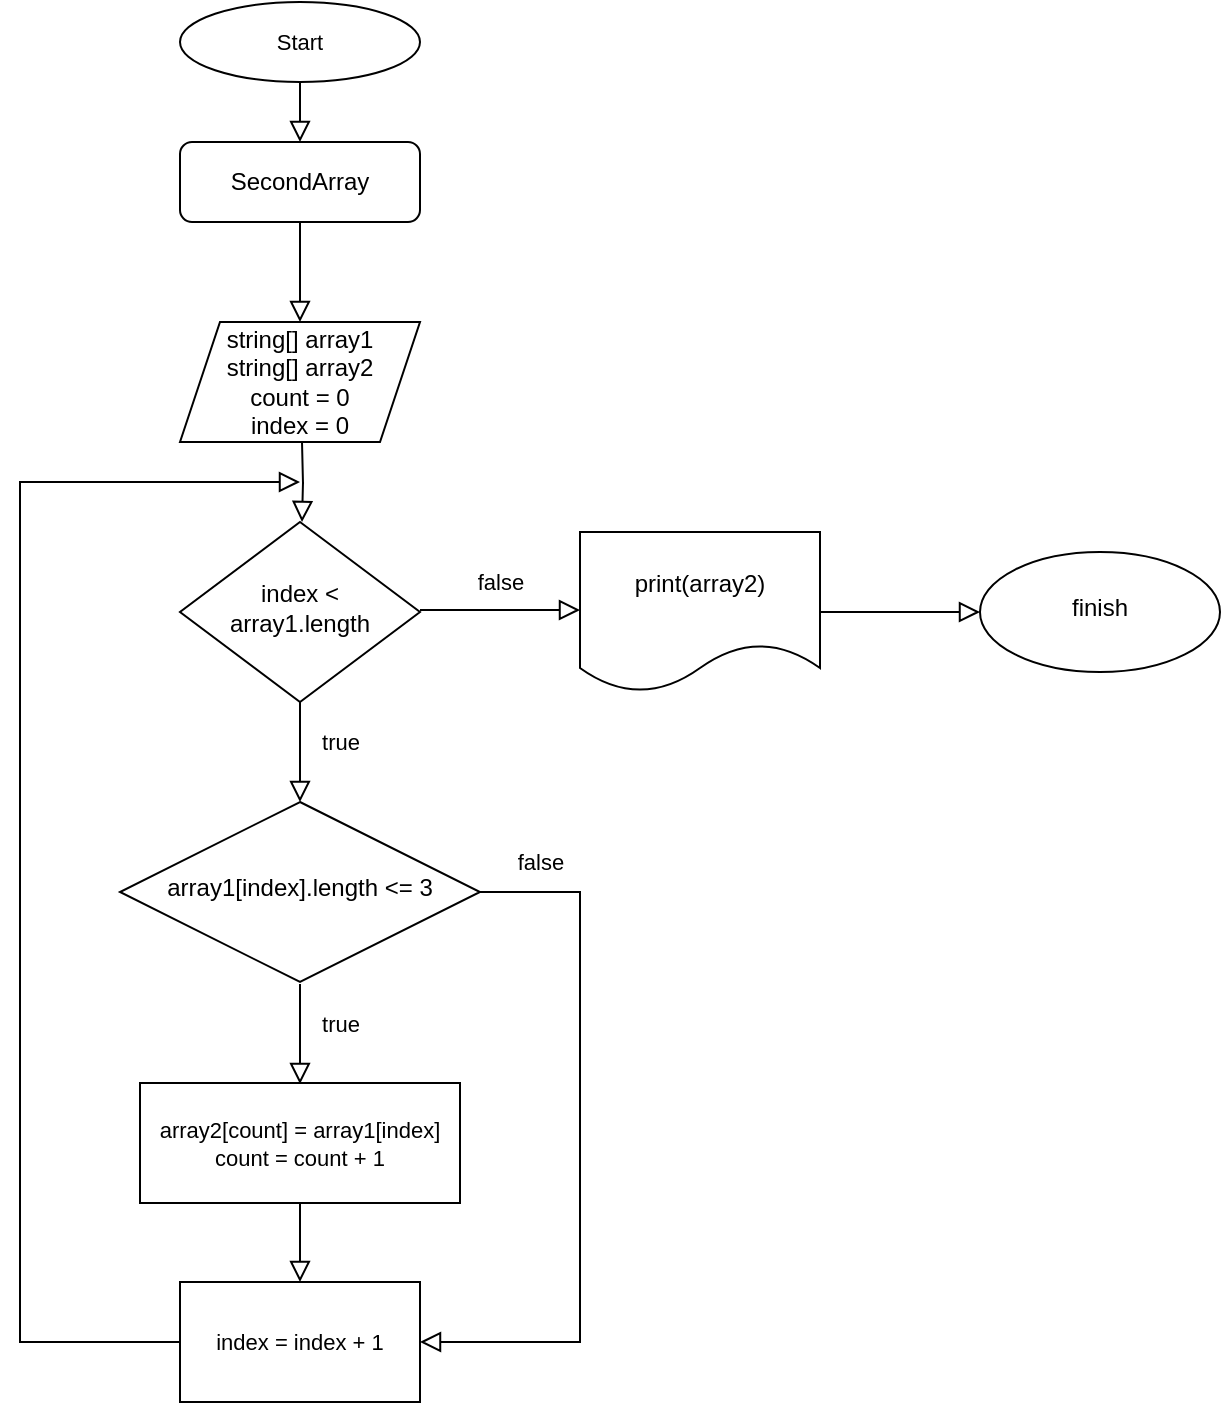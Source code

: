 <mxfile version="20.6.0" type="device"><diagram id="C5RBs43oDa-KdzZeNtuy" name="Page-1"><mxGraphModel dx="923" dy="328" grid="1" gridSize="10" guides="1" tooltips="1" connect="1" arrows="1" fold="1" page="1" pageScale="1" pageWidth="827" pageHeight="1169" math="0" shadow="0"><root><mxCell id="WIyWlLk6GJQsqaUBKTNV-0"/><mxCell id="WIyWlLk6GJQsqaUBKTNV-1" parent="WIyWlLk6GJQsqaUBKTNV-0"/><mxCell id="WIyWlLk6GJQsqaUBKTNV-2" value="" style="rounded=0;html=1;jettySize=auto;orthogonalLoop=1;fontSize=11;endArrow=block;endFill=0;endSize=8;strokeWidth=1;shadow=0;labelBackgroundColor=none;edgeStyle=orthogonalEdgeStyle;" parent="WIyWlLk6GJQsqaUBKTNV-1" source="WIyWlLk6GJQsqaUBKTNV-3" edge="1"><mxGeometry relative="1" as="geometry"><mxPoint x="220" y="170" as="targetPoint"/></mxGeometry></mxCell><mxCell id="WIyWlLk6GJQsqaUBKTNV-3" value="SecondArray" style="rounded=1;whiteSpace=wrap;html=1;fontSize=12;glass=0;strokeWidth=1;shadow=0;" parent="WIyWlLk6GJQsqaUBKTNV-1" vertex="1"><mxGeometry x="160" y="80" width="120" height="40" as="geometry"/></mxCell><mxCell id="WIyWlLk6GJQsqaUBKTNV-4" value="&lt;br&gt;" style="rounded=0;html=1;jettySize=auto;orthogonalLoop=1;fontSize=11;endArrow=block;endFill=0;endSize=8;strokeWidth=1;shadow=0;labelBackgroundColor=none;edgeStyle=orthogonalEdgeStyle;movable=1;resizable=1;rotatable=1;deletable=1;editable=1;connectable=1;" parent="WIyWlLk6GJQsqaUBKTNV-1" edge="1"><mxGeometry y="20" relative="1" as="geometry"><mxPoint as="offset"/><mxPoint x="221" y="230" as="sourcePoint"/><mxPoint x="221" y="270" as="targetPoint"/></mxGeometry></mxCell><mxCell id="lFSW3KpaecITQo4t7OCb-5" value="false" style="edgeStyle=orthogonalEdgeStyle;shape=connector;rounded=0;orthogonalLoop=1;jettySize=auto;html=1;shadow=0;labelBackgroundColor=none;strokeColor=default;strokeWidth=1;fontFamily=Helvetica;fontSize=11;fontColor=default;endArrow=block;endFill=0;endSize=8;" edge="1" parent="WIyWlLk6GJQsqaUBKTNV-1"><mxGeometry y="14" relative="1" as="geometry"><mxPoint x="280" y="314" as="sourcePoint"/><mxPoint x="360" y="314" as="targetPoint"/><mxPoint as="offset"/></mxGeometry></mxCell><mxCell id="lFSW3KpaecITQo4t7OCb-6" value="true" style="edgeStyle=orthogonalEdgeStyle;shape=connector;rounded=0;orthogonalLoop=1;jettySize=auto;html=1;shadow=0;labelBackgroundColor=none;strokeColor=default;strokeWidth=1;fontFamily=Helvetica;fontSize=11;fontColor=default;endArrow=block;endFill=0;endSize=8;" edge="1" parent="WIyWlLk6GJQsqaUBKTNV-1" source="WIyWlLk6GJQsqaUBKTNV-10"><mxGeometry x="-0.2" y="20" relative="1" as="geometry"><mxPoint x="220" y="410" as="targetPoint"/><mxPoint as="offset"/></mxGeometry></mxCell><mxCell id="WIyWlLk6GJQsqaUBKTNV-10" value="index &amp;lt; array1.length" style="rhombus;whiteSpace=wrap;html=1;shadow=0;fontFamily=Helvetica;fontSize=12;align=center;strokeWidth=1;spacing=6;spacingTop=-4;" parent="WIyWlLk6GJQsqaUBKTNV-1" vertex="1"><mxGeometry x="160" y="270" width="120" height="90" as="geometry"/></mxCell><mxCell id="lFSW3KpaecITQo4t7OCb-0" value="string[] array1&lt;br&gt;string[] array2&lt;br&gt;count = 0&lt;br&gt;index = 0" style="shape=parallelogram;perimeter=parallelogramPerimeter;whiteSpace=wrap;html=1;fixedSize=1;" vertex="1" parent="WIyWlLk6GJQsqaUBKTNV-1"><mxGeometry x="160" y="170" width="120" height="60" as="geometry"/></mxCell><mxCell id="lFSW3KpaecITQo4t7OCb-3" value="" style="edgeStyle=orthogonalEdgeStyle;shape=connector;rounded=0;orthogonalLoop=1;jettySize=auto;html=1;shadow=0;labelBackgroundColor=none;strokeColor=default;strokeWidth=1;fontFamily=Helvetica;fontSize=11;fontColor=default;endArrow=block;endFill=0;endSize=8;" edge="1" parent="WIyWlLk6GJQsqaUBKTNV-1" source="lFSW3KpaecITQo4t7OCb-2" target="WIyWlLk6GJQsqaUBKTNV-3"><mxGeometry relative="1" as="geometry"/></mxCell><mxCell id="lFSW3KpaecITQo4t7OCb-2" value="Start" style="ellipse;whiteSpace=wrap;html=1;fontFamily=Helvetica;fontSize=11;fontColor=default;" vertex="1" parent="WIyWlLk6GJQsqaUBKTNV-1"><mxGeometry x="160" y="10" width="120" height="40" as="geometry"/></mxCell><mxCell id="lFSW3KpaecITQo4t7OCb-17" value="" style="edgeStyle=orthogonalEdgeStyle;shape=connector;rounded=0;orthogonalLoop=1;jettySize=auto;html=1;shadow=0;labelBackgroundColor=none;strokeColor=default;strokeWidth=1;fontFamily=Helvetica;fontSize=11;fontColor=default;endArrow=block;endFill=0;endSize=8;" edge="1" parent="WIyWlLk6GJQsqaUBKTNV-1" source="lFSW3KpaecITQo4t7OCb-4" target="lFSW3KpaecITQo4t7OCb-16"><mxGeometry relative="1" as="geometry"/></mxCell><mxCell id="lFSW3KpaecITQo4t7OCb-4" value="print(array2)" style="shape=document;whiteSpace=wrap;html=1;boundedLbl=1;shadow=0;strokeWidth=1;spacing=6;spacingTop=-4;" vertex="1" parent="WIyWlLk6GJQsqaUBKTNV-1"><mxGeometry x="360" y="275" width="120" height="80" as="geometry"/></mxCell><mxCell id="lFSW3KpaecITQo4t7OCb-8" value="array1[index].length &amp;lt;= 3" style="rhombus;whiteSpace=wrap;html=1;shadow=0;fontFamily=Helvetica;fontSize=12;align=center;strokeWidth=1;spacing=6;spacingTop=-4;" vertex="1" parent="WIyWlLk6GJQsqaUBKTNV-1"><mxGeometry x="130" y="410" width="180" height="90" as="geometry"/></mxCell><mxCell id="lFSW3KpaecITQo4t7OCb-9" value="false" style="edgeStyle=orthogonalEdgeStyle;shape=connector;rounded=0;orthogonalLoop=1;jettySize=auto;html=1;shadow=0;labelBackgroundColor=none;strokeColor=default;strokeWidth=1;fontFamily=Helvetica;fontSize=11;fontColor=default;endArrow=block;endFill=0;endSize=8;entryX=1;entryY=0.5;entryDx=0;entryDy=0;" edge="1" parent="WIyWlLk6GJQsqaUBKTNV-1" target="lFSW3KpaecITQo4t7OCb-12"><mxGeometry x="-0.826" y="15" relative="1" as="geometry"><mxPoint x="309" y="455" as="sourcePoint"/><mxPoint x="400" y="680" as="targetPoint"/><mxPoint as="offset"/><Array as="points"><mxPoint x="360" y="455"/><mxPoint x="360" y="680"/></Array></mxGeometry></mxCell><mxCell id="lFSW3KpaecITQo4t7OCb-10" value="true" style="edgeStyle=orthogonalEdgeStyle;shape=connector;rounded=0;orthogonalLoop=1;jettySize=auto;html=1;shadow=0;labelBackgroundColor=none;strokeColor=default;strokeWidth=1;fontFamily=Helvetica;fontSize=11;fontColor=default;endArrow=block;endFill=0;endSize=8;" edge="1" parent="WIyWlLk6GJQsqaUBKTNV-1"><mxGeometry x="-0.2" y="20" relative="1" as="geometry"><mxPoint x="220" y="501" as="sourcePoint"/><mxPoint x="220" y="551" as="targetPoint"/><mxPoint as="offset"/></mxGeometry></mxCell><mxCell id="lFSW3KpaecITQo4t7OCb-13" value="" style="edgeStyle=orthogonalEdgeStyle;shape=connector;rounded=0;orthogonalLoop=1;jettySize=auto;html=1;shadow=0;labelBackgroundColor=none;strokeColor=default;strokeWidth=1;fontFamily=Helvetica;fontSize=11;fontColor=default;endArrow=block;endFill=0;endSize=8;" edge="1" parent="WIyWlLk6GJQsqaUBKTNV-1" source="lFSW3KpaecITQo4t7OCb-11" target="lFSW3KpaecITQo4t7OCb-12"><mxGeometry relative="1" as="geometry"/></mxCell><mxCell id="lFSW3KpaecITQo4t7OCb-11" value="array2[count] = array1[index]&lt;br&gt;count = count + 1" style="rounded=0;whiteSpace=wrap;html=1;fontFamily=Helvetica;fontSize=11;fontColor=default;" vertex="1" parent="WIyWlLk6GJQsqaUBKTNV-1"><mxGeometry x="140" y="550.5" width="160" height="60" as="geometry"/></mxCell><mxCell id="lFSW3KpaecITQo4t7OCb-15" value="" style="edgeStyle=orthogonalEdgeStyle;shape=connector;rounded=0;orthogonalLoop=1;jettySize=auto;html=1;shadow=0;labelBackgroundColor=none;strokeColor=default;strokeWidth=1;fontFamily=Helvetica;fontSize=11;fontColor=default;endArrow=block;endFill=0;endSize=8;" edge="1" parent="WIyWlLk6GJQsqaUBKTNV-1" source="lFSW3KpaecITQo4t7OCb-12"><mxGeometry relative="1" as="geometry"><mxPoint x="220" y="250" as="targetPoint"/><Array as="points"><mxPoint x="80" y="680"/><mxPoint x="80" y="250"/><mxPoint x="130" y="250"/></Array></mxGeometry></mxCell><mxCell id="lFSW3KpaecITQo4t7OCb-12" value="index = index + 1" style="rounded=0;whiteSpace=wrap;html=1;fontFamily=Helvetica;fontSize=11;fontColor=default;" vertex="1" parent="WIyWlLk6GJQsqaUBKTNV-1"><mxGeometry x="160" y="650" width="120" height="60" as="geometry"/></mxCell><mxCell id="lFSW3KpaecITQo4t7OCb-16" value="finish" style="ellipse;whiteSpace=wrap;html=1;shadow=0;strokeWidth=1;spacing=6;spacingTop=-4;" vertex="1" parent="WIyWlLk6GJQsqaUBKTNV-1"><mxGeometry x="560" y="285" width="120" height="60" as="geometry"/></mxCell></root></mxGraphModel></diagram></mxfile>